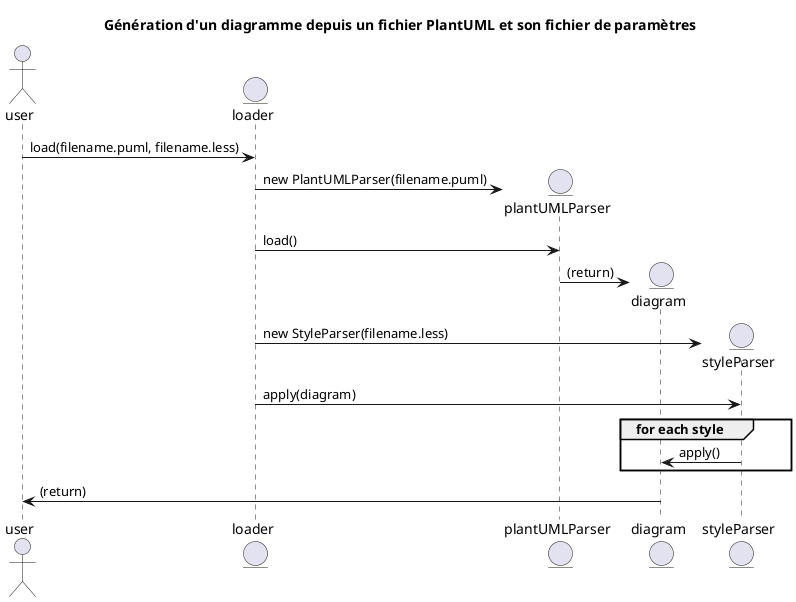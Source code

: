 @startuml

title Génération d'un diagramme depuis un fichier PlantUML et son fichier de paramètres
actor user
entity loader

user -> loader : load(filename.puml, filename.less)
create entity plantUMLParser
loader -> plantUMLParser : new PlantUMLParser(filename.puml)
loader -> plantUMLParser : load()
create entity diagram
plantUMLParser -> diagram : (return)
create entity styleParser
loader -> styleParser : new StyleParser(filename.less)
loader -> styleParser : apply(diagram)
group for each style
	styleParser -> diagram : apply()
end group
diagram -> user : (return)

@enduml